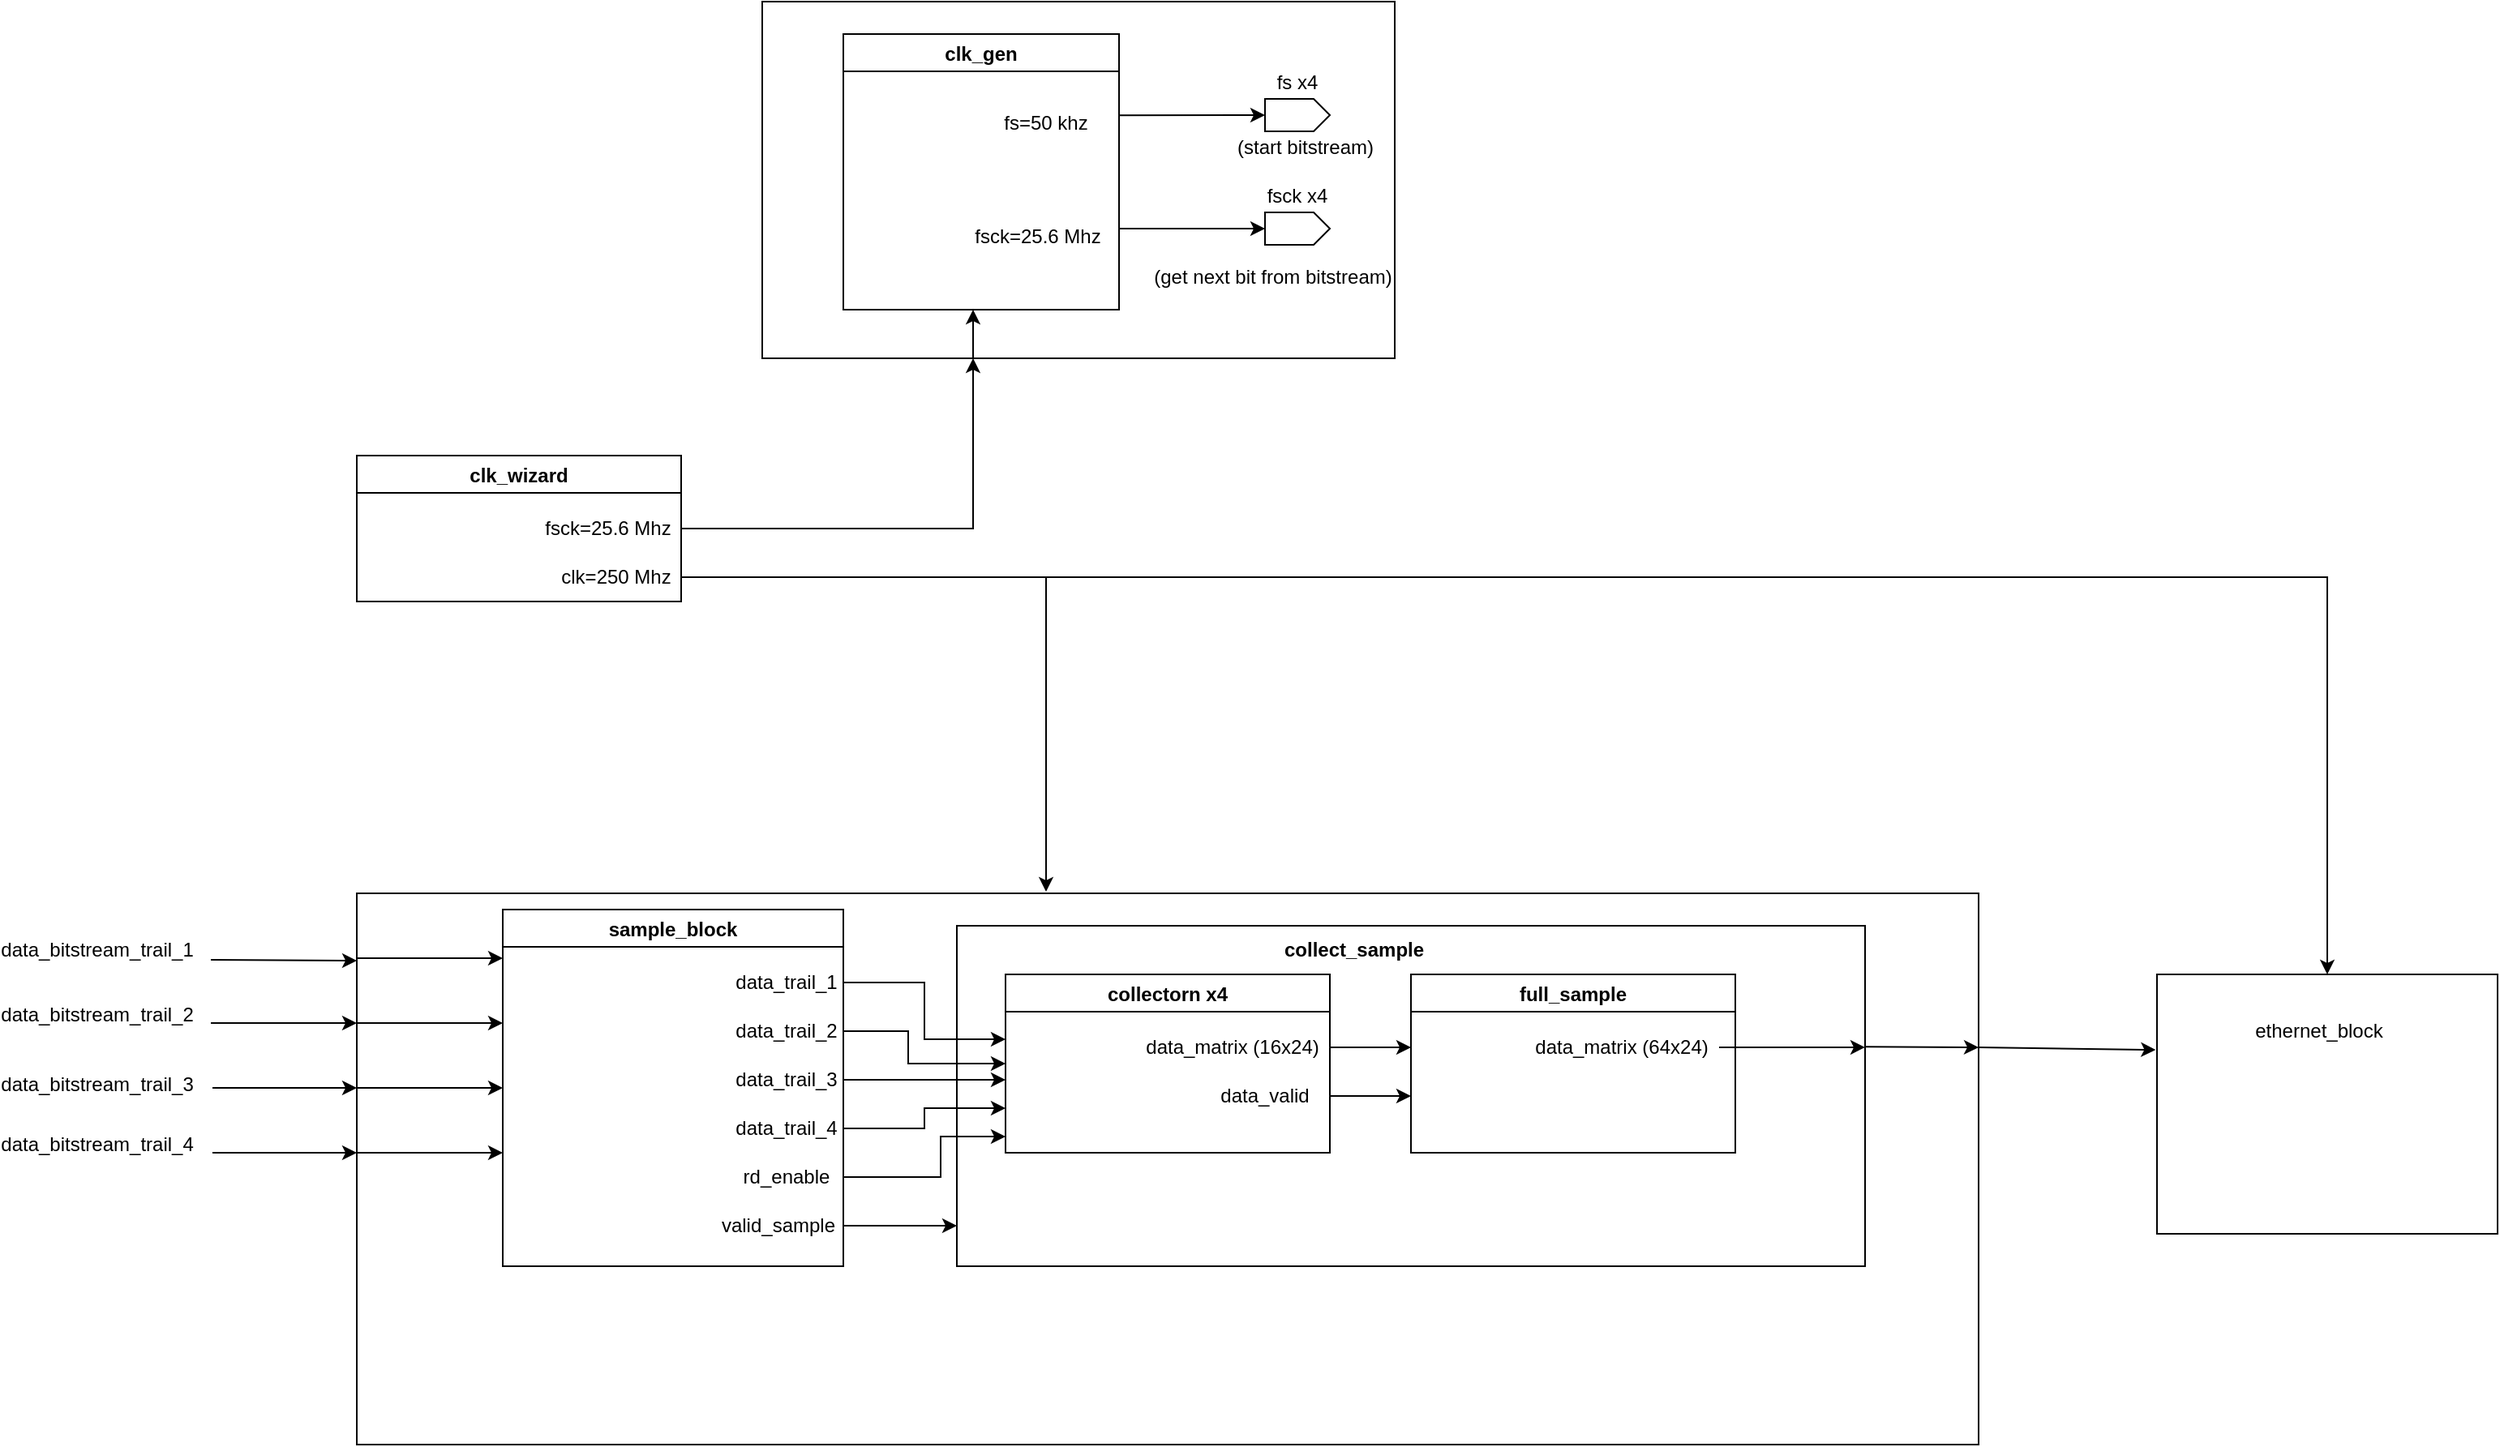 <mxfile version="20.0.1" type="github">
  <diagram id="lumaT_0DTeznz4TohSRw" name="Page-1">
    <mxGraphModel dx="2175" dy="1761" grid="1" gridSize="10" guides="1" tooltips="1" connect="1" arrows="1" fold="1" page="1" pageScale="1" pageWidth="850" pageHeight="1100" math="0" shadow="0">
      <root>
        <mxCell id="0" />
        <mxCell id="1" parent="0" />
        <mxCell id="seUhwjpeLJlbgJUmtRtq-3" value="" style="rounded=0;whiteSpace=wrap;html=1;" vertex="1" parent="1">
          <mxGeometry x="-220" y="70" width="1000" height="340" as="geometry" />
        </mxCell>
        <mxCell id="seUhwjpeLJlbgJUmtRtq-5" value="" style="endArrow=classic;html=1;rounded=0;" edge="1" parent="1">
          <mxGeometry width="50" height="50" relative="1" as="geometry">
            <mxPoint x="-310" y="150" as="sourcePoint" />
            <mxPoint x="-220" y="150" as="targetPoint" />
          </mxGeometry>
        </mxCell>
        <mxCell id="seUhwjpeLJlbgJUmtRtq-6" value="" style="endArrow=classic;html=1;rounded=0;" edge="1" parent="1">
          <mxGeometry width="50" height="50" relative="1" as="geometry">
            <mxPoint x="-309" y="190" as="sourcePoint" />
            <mxPoint x="-220" y="190" as="targetPoint" />
          </mxGeometry>
        </mxCell>
        <mxCell id="seUhwjpeLJlbgJUmtRtq-7" value="" style="endArrow=classic;html=1;rounded=0;" edge="1" parent="1">
          <mxGeometry width="50" height="50" relative="1" as="geometry">
            <mxPoint x="-309" y="230" as="sourcePoint" />
            <mxPoint x="-220" y="230" as="targetPoint" />
          </mxGeometry>
        </mxCell>
        <mxCell id="seUhwjpeLJlbgJUmtRtq-8" value="" style="endArrow=classic;html=1;rounded=0;entryX=-0.001;entryY=0.163;entryDx=0;entryDy=0;entryPerimeter=0;" edge="1" parent="1">
          <mxGeometry width="50" height="50" relative="1" as="geometry">
            <mxPoint x="-310" y="111" as="sourcePoint" />
            <mxPoint x="-220.0" y="111.5" as="targetPoint" />
          </mxGeometry>
        </mxCell>
        <mxCell id="seUhwjpeLJlbgJUmtRtq-9" value="&lt;div&gt;data_bitstream_trail_1&lt;/div&gt;" style="text;html=1;strokeColor=none;fillColor=none;align=center;verticalAlign=middle;whiteSpace=wrap;rounded=0;" vertex="1" parent="1">
          <mxGeometry x="-410" y="90" width="60" height="30" as="geometry" />
        </mxCell>
        <mxCell id="seUhwjpeLJlbgJUmtRtq-12" value="&lt;div&gt;data_bitstream_trail_2&lt;/div&gt;" style="text;html=1;strokeColor=none;fillColor=none;align=center;verticalAlign=middle;whiteSpace=wrap;rounded=0;" vertex="1" parent="1">
          <mxGeometry x="-410" y="130" width="60" height="30" as="geometry" />
        </mxCell>
        <mxCell id="seUhwjpeLJlbgJUmtRtq-13" value="&lt;div&gt;data_bitstream_trail_3&lt;/div&gt;&lt;div&gt;&lt;br&gt;&lt;/div&gt;" style="text;html=1;strokeColor=none;fillColor=none;align=center;verticalAlign=middle;whiteSpace=wrap;rounded=0;" vertex="1" parent="1">
          <mxGeometry x="-410" y="180" width="60" height="30" as="geometry" />
        </mxCell>
        <mxCell id="seUhwjpeLJlbgJUmtRtq-14" value="&lt;div&gt;data_bitstream_trail_4&lt;/div&gt;" style="text;html=1;strokeColor=none;fillColor=none;align=center;verticalAlign=middle;whiteSpace=wrap;rounded=0;" vertex="1" parent="1">
          <mxGeometry x="-410" y="210" width="60" height="30" as="geometry" />
        </mxCell>
        <mxCell id="seUhwjpeLJlbgJUmtRtq-21" value="sample_block" style="swimlane;" vertex="1" parent="1">
          <mxGeometry x="-130" y="80" width="210" height="220" as="geometry" />
        </mxCell>
        <mxCell id="seUhwjpeLJlbgJUmtRtq-34" value="valid_sample" style="text;html=1;strokeColor=none;fillColor=none;align=center;verticalAlign=middle;whiteSpace=wrap;rounded=0;" vertex="1" parent="seUhwjpeLJlbgJUmtRtq-21">
          <mxGeometry x="130" y="180" width="80" height="30" as="geometry" />
        </mxCell>
        <mxCell id="seUhwjpeLJlbgJUmtRtq-29" value="data_trail_1" style="text;html=1;strokeColor=none;fillColor=none;align=center;verticalAlign=middle;whiteSpace=wrap;rounded=0;" vertex="1" parent="seUhwjpeLJlbgJUmtRtq-21">
          <mxGeometry x="140" y="30" width="70" height="30" as="geometry" />
        </mxCell>
        <mxCell id="seUhwjpeLJlbgJUmtRtq-22" value="" style="endArrow=classic;html=1;rounded=0;" edge="1" parent="1">
          <mxGeometry width="50" height="50" relative="1" as="geometry">
            <mxPoint x="-220" y="110" as="sourcePoint" />
            <mxPoint x="-130" y="110" as="targetPoint" />
            <Array as="points">
              <mxPoint x="-160" y="110" />
            </Array>
          </mxGeometry>
        </mxCell>
        <mxCell id="seUhwjpeLJlbgJUmtRtq-26" value="" style="endArrow=classic;html=1;rounded=0;" edge="1" parent="1">
          <mxGeometry width="50" height="50" relative="1" as="geometry">
            <mxPoint x="-220" y="150" as="sourcePoint" />
            <mxPoint x="-130" y="150" as="targetPoint" />
          </mxGeometry>
        </mxCell>
        <mxCell id="seUhwjpeLJlbgJUmtRtq-27" value="" style="endArrow=classic;html=1;rounded=0;" edge="1" parent="1">
          <mxGeometry width="50" height="50" relative="1" as="geometry">
            <mxPoint x="-220" y="190" as="sourcePoint" />
            <mxPoint x="-130" y="190" as="targetPoint" />
          </mxGeometry>
        </mxCell>
        <mxCell id="seUhwjpeLJlbgJUmtRtq-28" value="" style="endArrow=classic;html=1;rounded=0;" edge="1" parent="1">
          <mxGeometry width="50" height="50" relative="1" as="geometry">
            <mxPoint x="-220" y="230" as="sourcePoint" />
            <mxPoint x="-130" y="230" as="targetPoint" />
          </mxGeometry>
        </mxCell>
        <mxCell id="seUhwjpeLJlbgJUmtRtq-30" value="data_trail_2" style="text;html=1;strokeColor=none;fillColor=none;align=center;verticalAlign=middle;whiteSpace=wrap;rounded=0;" vertex="1" parent="1">
          <mxGeometry x="10" y="140" width="70" height="30" as="geometry" />
        </mxCell>
        <mxCell id="seUhwjpeLJlbgJUmtRtq-31" value="&lt;div&gt;data_trail_3&lt;/div&gt;" style="text;html=1;strokeColor=none;fillColor=none;align=center;verticalAlign=middle;whiteSpace=wrap;rounded=0;" vertex="1" parent="1">
          <mxGeometry x="10" y="170" width="70" height="30" as="geometry" />
        </mxCell>
        <mxCell id="seUhwjpeLJlbgJUmtRtq-32" value="data_trail_4" style="text;html=1;strokeColor=none;fillColor=none;align=center;verticalAlign=middle;whiteSpace=wrap;rounded=0;" vertex="1" parent="1">
          <mxGeometry x="10" y="200" width="70" height="30" as="geometry" />
        </mxCell>
        <mxCell id="seUhwjpeLJlbgJUmtRtq-33" value="rd_enable" style="text;html=1;strokeColor=none;fillColor=none;align=center;verticalAlign=middle;whiteSpace=wrap;rounded=0;" vertex="1" parent="1">
          <mxGeometry x="10" y="230" width="70" height="30" as="geometry" />
        </mxCell>
        <mxCell id="seUhwjpeLJlbgJUmtRtq-36" value="" style="rounded=0;whiteSpace=wrap;html=1;" vertex="1" parent="1">
          <mxGeometry x="150" y="90" width="560" height="210" as="geometry" />
        </mxCell>
        <mxCell id="seUhwjpeLJlbgJUmtRtq-35" value="collectorn x4" style="swimlane;" vertex="1" parent="1">
          <mxGeometry x="180" y="120" width="200" height="110" as="geometry" />
        </mxCell>
        <mxCell id="seUhwjpeLJlbgJUmtRtq-38" style="edgeStyle=orthogonalEdgeStyle;rounded=0;orthogonalLoop=1;jettySize=auto;html=1;" edge="1" parent="1" source="seUhwjpeLJlbgJUmtRtq-29">
          <mxGeometry relative="1" as="geometry">
            <mxPoint x="180" y="160" as="targetPoint" />
            <Array as="points">
              <mxPoint x="130" y="125" />
              <mxPoint x="130" y="160" />
            </Array>
          </mxGeometry>
        </mxCell>
        <mxCell id="seUhwjpeLJlbgJUmtRtq-40" style="edgeStyle=orthogonalEdgeStyle;rounded=0;orthogonalLoop=1;jettySize=auto;html=1;" edge="1" parent="1" source="seUhwjpeLJlbgJUmtRtq-31">
          <mxGeometry relative="1" as="geometry">
            <mxPoint x="180" y="185" as="targetPoint" />
          </mxGeometry>
        </mxCell>
        <mxCell id="seUhwjpeLJlbgJUmtRtq-39" style="edgeStyle=orthogonalEdgeStyle;rounded=0;orthogonalLoop=1;jettySize=auto;html=1;entryX=0;entryY=0.5;entryDx=0;entryDy=0;" edge="1" parent="1" source="seUhwjpeLJlbgJUmtRtq-30" target="seUhwjpeLJlbgJUmtRtq-35">
          <mxGeometry relative="1" as="geometry">
            <Array as="points">
              <mxPoint x="120" y="155" />
              <mxPoint x="120" y="175" />
            </Array>
          </mxGeometry>
        </mxCell>
        <mxCell id="seUhwjpeLJlbgJUmtRtq-41" style="edgeStyle=orthogonalEdgeStyle;rounded=0;orthogonalLoop=1;jettySize=auto;html=1;entryX=0;entryY=0.75;entryDx=0;entryDy=0;" edge="1" parent="1" source="seUhwjpeLJlbgJUmtRtq-32" target="seUhwjpeLJlbgJUmtRtq-35">
          <mxGeometry relative="1" as="geometry">
            <Array as="points">
              <mxPoint x="130" y="215" />
              <mxPoint x="130" y="203" />
            </Array>
          </mxGeometry>
        </mxCell>
        <mxCell id="seUhwjpeLJlbgJUmtRtq-42" style="edgeStyle=orthogonalEdgeStyle;rounded=0;orthogonalLoop=1;jettySize=auto;html=1;" edge="1" parent="1" source="seUhwjpeLJlbgJUmtRtq-33">
          <mxGeometry relative="1" as="geometry">
            <mxPoint x="180" y="220.0" as="targetPoint" />
            <Array as="points">
              <mxPoint x="140" y="245" />
              <mxPoint x="140" y="220" />
            </Array>
          </mxGeometry>
        </mxCell>
        <mxCell id="seUhwjpeLJlbgJUmtRtq-43" style="edgeStyle=orthogonalEdgeStyle;rounded=0;orthogonalLoop=1;jettySize=auto;html=1;" edge="1" parent="1" source="seUhwjpeLJlbgJUmtRtq-34" target="seUhwjpeLJlbgJUmtRtq-36">
          <mxGeometry relative="1" as="geometry">
            <Array as="points">
              <mxPoint x="130" y="275" />
              <mxPoint x="130" y="275" />
            </Array>
          </mxGeometry>
        </mxCell>
        <mxCell id="seUhwjpeLJlbgJUmtRtq-44" value="full_sample" style="swimlane;" vertex="1" parent="1">
          <mxGeometry x="430" y="120" width="200" height="110" as="geometry" />
        </mxCell>
        <mxCell id="seUhwjpeLJlbgJUmtRtq-47" style="edgeStyle=orthogonalEdgeStyle;rounded=0;orthogonalLoop=1;jettySize=auto;html=1;" edge="1" parent="1" source="seUhwjpeLJlbgJUmtRtq-45">
          <mxGeometry relative="1" as="geometry">
            <mxPoint x="430" y="165" as="targetPoint" />
          </mxGeometry>
        </mxCell>
        <mxCell id="seUhwjpeLJlbgJUmtRtq-45" value="data_matrix (16x24)" style="text;html=1;strokeColor=none;fillColor=none;align=center;verticalAlign=middle;whiteSpace=wrap;rounded=0;" vertex="1" parent="1">
          <mxGeometry x="260" y="150" width="120" height="30" as="geometry" />
        </mxCell>
        <mxCell id="seUhwjpeLJlbgJUmtRtq-49" style="edgeStyle=orthogonalEdgeStyle;rounded=0;orthogonalLoop=1;jettySize=auto;html=1;" edge="1" parent="1" source="seUhwjpeLJlbgJUmtRtq-48">
          <mxGeometry relative="1" as="geometry">
            <mxPoint x="430" y="195.0" as="targetPoint" />
          </mxGeometry>
        </mxCell>
        <mxCell id="seUhwjpeLJlbgJUmtRtq-48" value="data_valid" style="text;html=1;strokeColor=none;fillColor=none;align=center;verticalAlign=middle;whiteSpace=wrap;rounded=0;" vertex="1" parent="1">
          <mxGeometry x="300" y="180" width="80" height="30" as="geometry" />
        </mxCell>
        <mxCell id="seUhwjpeLJlbgJUmtRtq-50" value="&lt;b&gt;collect_sample&lt;/b&gt;" style="text;html=1;strokeColor=none;fillColor=none;align=center;verticalAlign=middle;whiteSpace=wrap;rounded=0;" vertex="1" parent="1">
          <mxGeometry x="365" y="90" width="60" height="30" as="geometry" />
        </mxCell>
        <mxCell id="seUhwjpeLJlbgJUmtRtq-52" style="edgeStyle=orthogonalEdgeStyle;rounded=0;orthogonalLoop=1;jettySize=auto;html=1;entryX=1;entryY=0.357;entryDx=0;entryDy=0;entryPerimeter=0;" edge="1" parent="1" source="seUhwjpeLJlbgJUmtRtq-51" target="seUhwjpeLJlbgJUmtRtq-36">
          <mxGeometry relative="1" as="geometry">
            <Array as="points">
              <mxPoint x="640" y="165" />
              <mxPoint x="640" y="165" />
            </Array>
          </mxGeometry>
        </mxCell>
        <mxCell id="seUhwjpeLJlbgJUmtRtq-51" value="data_matrix (64x24)" style="text;html=1;strokeColor=none;fillColor=none;align=center;verticalAlign=middle;whiteSpace=wrap;rounded=0;" vertex="1" parent="1">
          <mxGeometry x="500" y="150" width="120" height="30" as="geometry" />
        </mxCell>
        <mxCell id="seUhwjpeLJlbgJUmtRtq-53" value="" style="endArrow=classic;html=1;rounded=0;" edge="1" parent="1">
          <mxGeometry width="50" height="50" relative="1" as="geometry">
            <mxPoint x="710" y="164.58" as="sourcePoint" />
            <mxPoint x="780" y="165" as="targetPoint" />
          </mxGeometry>
        </mxCell>
        <mxCell id="seUhwjpeLJlbgJUmtRtq-54" value="" style="rounded=0;whiteSpace=wrap;html=1;" vertex="1" parent="1">
          <mxGeometry x="890" y="120" width="210" height="160" as="geometry" />
        </mxCell>
        <mxCell id="seUhwjpeLJlbgJUmtRtq-55" value="" style="endArrow=classic;html=1;rounded=0;entryX=-0.004;entryY=0.291;entryDx=0;entryDy=0;entryPerimeter=0;" edge="1" parent="1" target="seUhwjpeLJlbgJUmtRtq-54">
          <mxGeometry width="50" height="50" relative="1" as="geometry">
            <mxPoint x="780" y="165" as="sourcePoint" />
            <mxPoint x="870" y="164.58" as="targetPoint" />
          </mxGeometry>
        </mxCell>
        <mxCell id="seUhwjpeLJlbgJUmtRtq-56" value="ethernet_block" style="text;html=1;strokeColor=none;fillColor=none;align=center;verticalAlign=middle;whiteSpace=wrap;rounded=0;" vertex="1" parent="1">
          <mxGeometry x="910" y="130" width="160" height="50" as="geometry" />
        </mxCell>
        <mxCell id="seUhwjpeLJlbgJUmtRtq-57" value="clk_wizard" style="swimlane;" vertex="1" parent="1">
          <mxGeometry x="-220" y="-200" width="200" height="90" as="geometry" />
        </mxCell>
        <mxCell id="seUhwjpeLJlbgJUmtRtq-58" value="fsck=25.6 Mhz" style="text;html=1;strokeColor=none;fillColor=none;align=center;verticalAlign=middle;whiteSpace=wrap;rounded=0;" vertex="1" parent="seUhwjpeLJlbgJUmtRtq-57">
          <mxGeometry x="110" y="30" width="90" height="30" as="geometry" />
        </mxCell>
        <mxCell id="seUhwjpeLJlbgJUmtRtq-59" value="clk=250 Mhz" style="text;html=1;strokeColor=none;fillColor=none;align=center;verticalAlign=middle;whiteSpace=wrap;rounded=0;" vertex="1" parent="seUhwjpeLJlbgJUmtRtq-57">
          <mxGeometry x="120" y="60" width="80" height="30" as="geometry" />
        </mxCell>
        <mxCell id="seUhwjpeLJlbgJUmtRtq-60" style="edgeStyle=orthogonalEdgeStyle;rounded=0;orthogonalLoop=1;jettySize=auto;html=1;exitX=1;exitY=0.5;exitDx=0;exitDy=0;entryX=0.425;entryY=-0.003;entryDx=0;entryDy=0;entryPerimeter=0;" edge="1" parent="1" source="seUhwjpeLJlbgJUmtRtq-59" target="seUhwjpeLJlbgJUmtRtq-3">
          <mxGeometry relative="1" as="geometry" />
        </mxCell>
        <mxCell id="seUhwjpeLJlbgJUmtRtq-62" style="edgeStyle=orthogonalEdgeStyle;rounded=0;orthogonalLoop=1;jettySize=auto;html=1;exitX=1;exitY=0.5;exitDx=0;exitDy=0;" edge="1" parent="1" source="seUhwjpeLJlbgJUmtRtq-59" target="seUhwjpeLJlbgJUmtRtq-54">
          <mxGeometry relative="1" as="geometry" />
        </mxCell>
        <mxCell id="seUhwjpeLJlbgJUmtRtq-63" style="edgeStyle=orthogonalEdgeStyle;rounded=0;orthogonalLoop=1;jettySize=auto;html=1;" edge="1" parent="1" source="seUhwjpeLJlbgJUmtRtq-58" target="seUhwjpeLJlbgJUmtRtq-64">
          <mxGeometry relative="1" as="geometry">
            <mxPoint x="90" y="-260" as="targetPoint" />
            <Array as="points">
              <mxPoint x="160" y="-155" />
            </Array>
          </mxGeometry>
        </mxCell>
        <mxCell id="seUhwjpeLJlbgJUmtRtq-64" value="" style="rounded=0;whiteSpace=wrap;html=1;" vertex="1" parent="1">
          <mxGeometry x="30" y="-480" width="390" height="220" as="geometry" />
        </mxCell>
        <mxCell id="seUhwjpeLJlbgJUmtRtq-65" value="clk_gen" style="swimlane;" vertex="1" parent="1">
          <mxGeometry x="80" y="-460" width="170" height="170" as="geometry" />
        </mxCell>
        <mxCell id="seUhwjpeLJlbgJUmtRtq-66" value="" style="endArrow=classic;html=1;rounded=0;" edge="1" parent="seUhwjpeLJlbgJUmtRtq-65">
          <mxGeometry width="50" height="50" relative="1" as="geometry">
            <mxPoint x="80" y="200" as="sourcePoint" />
            <mxPoint x="80" y="170" as="targetPoint" />
          </mxGeometry>
        </mxCell>
        <mxCell id="seUhwjpeLJlbgJUmtRtq-70" value="fs=50 khz" style="text;html=1;strokeColor=none;fillColor=none;align=center;verticalAlign=middle;whiteSpace=wrap;rounded=0;" vertex="1" parent="seUhwjpeLJlbgJUmtRtq-65">
          <mxGeometry x="80" y="40" width="90" height="30" as="geometry" />
        </mxCell>
        <mxCell id="seUhwjpeLJlbgJUmtRtq-67" value="" style="endArrow=classic;html=1;rounded=0;entryX=0.5;entryY=0;entryDx=0;entryDy=0;" edge="1" parent="1" target="seUhwjpeLJlbgJUmtRtq-74">
          <mxGeometry width="50" height="50" relative="1" as="geometry">
            <mxPoint x="250" y="-340" as="sourcePoint" />
            <mxPoint x="390" y="-310" as="targetPoint" />
          </mxGeometry>
        </mxCell>
        <mxCell id="seUhwjpeLJlbgJUmtRtq-68" value="" style="endArrow=classic;html=1;rounded=0;entryX=0.5;entryY=0;entryDx=0;entryDy=0;" edge="1" parent="1" target="seUhwjpeLJlbgJUmtRtq-72">
          <mxGeometry width="50" height="50" relative="1" as="geometry">
            <mxPoint x="250" y="-409.92" as="sourcePoint" />
            <mxPoint x="330.08" y="-410.0" as="targetPoint" />
          </mxGeometry>
        </mxCell>
        <mxCell id="seUhwjpeLJlbgJUmtRtq-69" value="fsck=25.6 Mhz" style="text;html=1;strokeColor=none;fillColor=none;align=center;verticalAlign=middle;whiteSpace=wrap;rounded=0;" vertex="1" parent="1">
          <mxGeometry x="150" y="-350" width="100" height="30" as="geometry" />
        </mxCell>
        <mxCell id="seUhwjpeLJlbgJUmtRtq-72" value="" style="shape=offPageConnector;whiteSpace=wrap;html=1;direction=north;size=0.25;" vertex="1" parent="1">
          <mxGeometry x="340" y="-420" width="40" height="20" as="geometry" />
        </mxCell>
        <mxCell id="seUhwjpeLJlbgJUmtRtq-74" value="" style="shape=offPageConnector;whiteSpace=wrap;html=1;direction=north;size=0.25;" vertex="1" parent="1">
          <mxGeometry x="340" y="-350" width="40" height="20" as="geometry" />
        </mxCell>
        <mxCell id="seUhwjpeLJlbgJUmtRtq-76" value="fs x4" style="text;html=1;strokeColor=none;fillColor=none;align=center;verticalAlign=middle;whiteSpace=wrap;rounded=0;" vertex="1" parent="1">
          <mxGeometry x="330" y="-440" width="60" height="20" as="geometry" />
        </mxCell>
        <mxCell id="seUhwjpeLJlbgJUmtRtq-78" value="fsck x4" style="text;html=1;strokeColor=none;fillColor=none;align=center;verticalAlign=middle;whiteSpace=wrap;rounded=0;" vertex="1" parent="1">
          <mxGeometry x="330" y="-370" width="60" height="20" as="geometry" />
        </mxCell>
        <mxCell id="seUhwjpeLJlbgJUmtRtq-79" value="(start bitstream)" style="text;html=1;strokeColor=none;fillColor=none;align=center;verticalAlign=middle;whiteSpace=wrap;rounded=0;" vertex="1" parent="1">
          <mxGeometry x="310" y="-400" width="110" height="20" as="geometry" />
        </mxCell>
        <mxCell id="seUhwjpeLJlbgJUmtRtq-80" value="(get next bit from bitstream)" style="text;html=1;strokeColor=none;fillColor=none;align=center;verticalAlign=middle;whiteSpace=wrap;rounded=0;" vertex="1" parent="1">
          <mxGeometry x="270" y="-320" width="150" height="20" as="geometry" />
        </mxCell>
      </root>
    </mxGraphModel>
  </diagram>
</mxfile>

